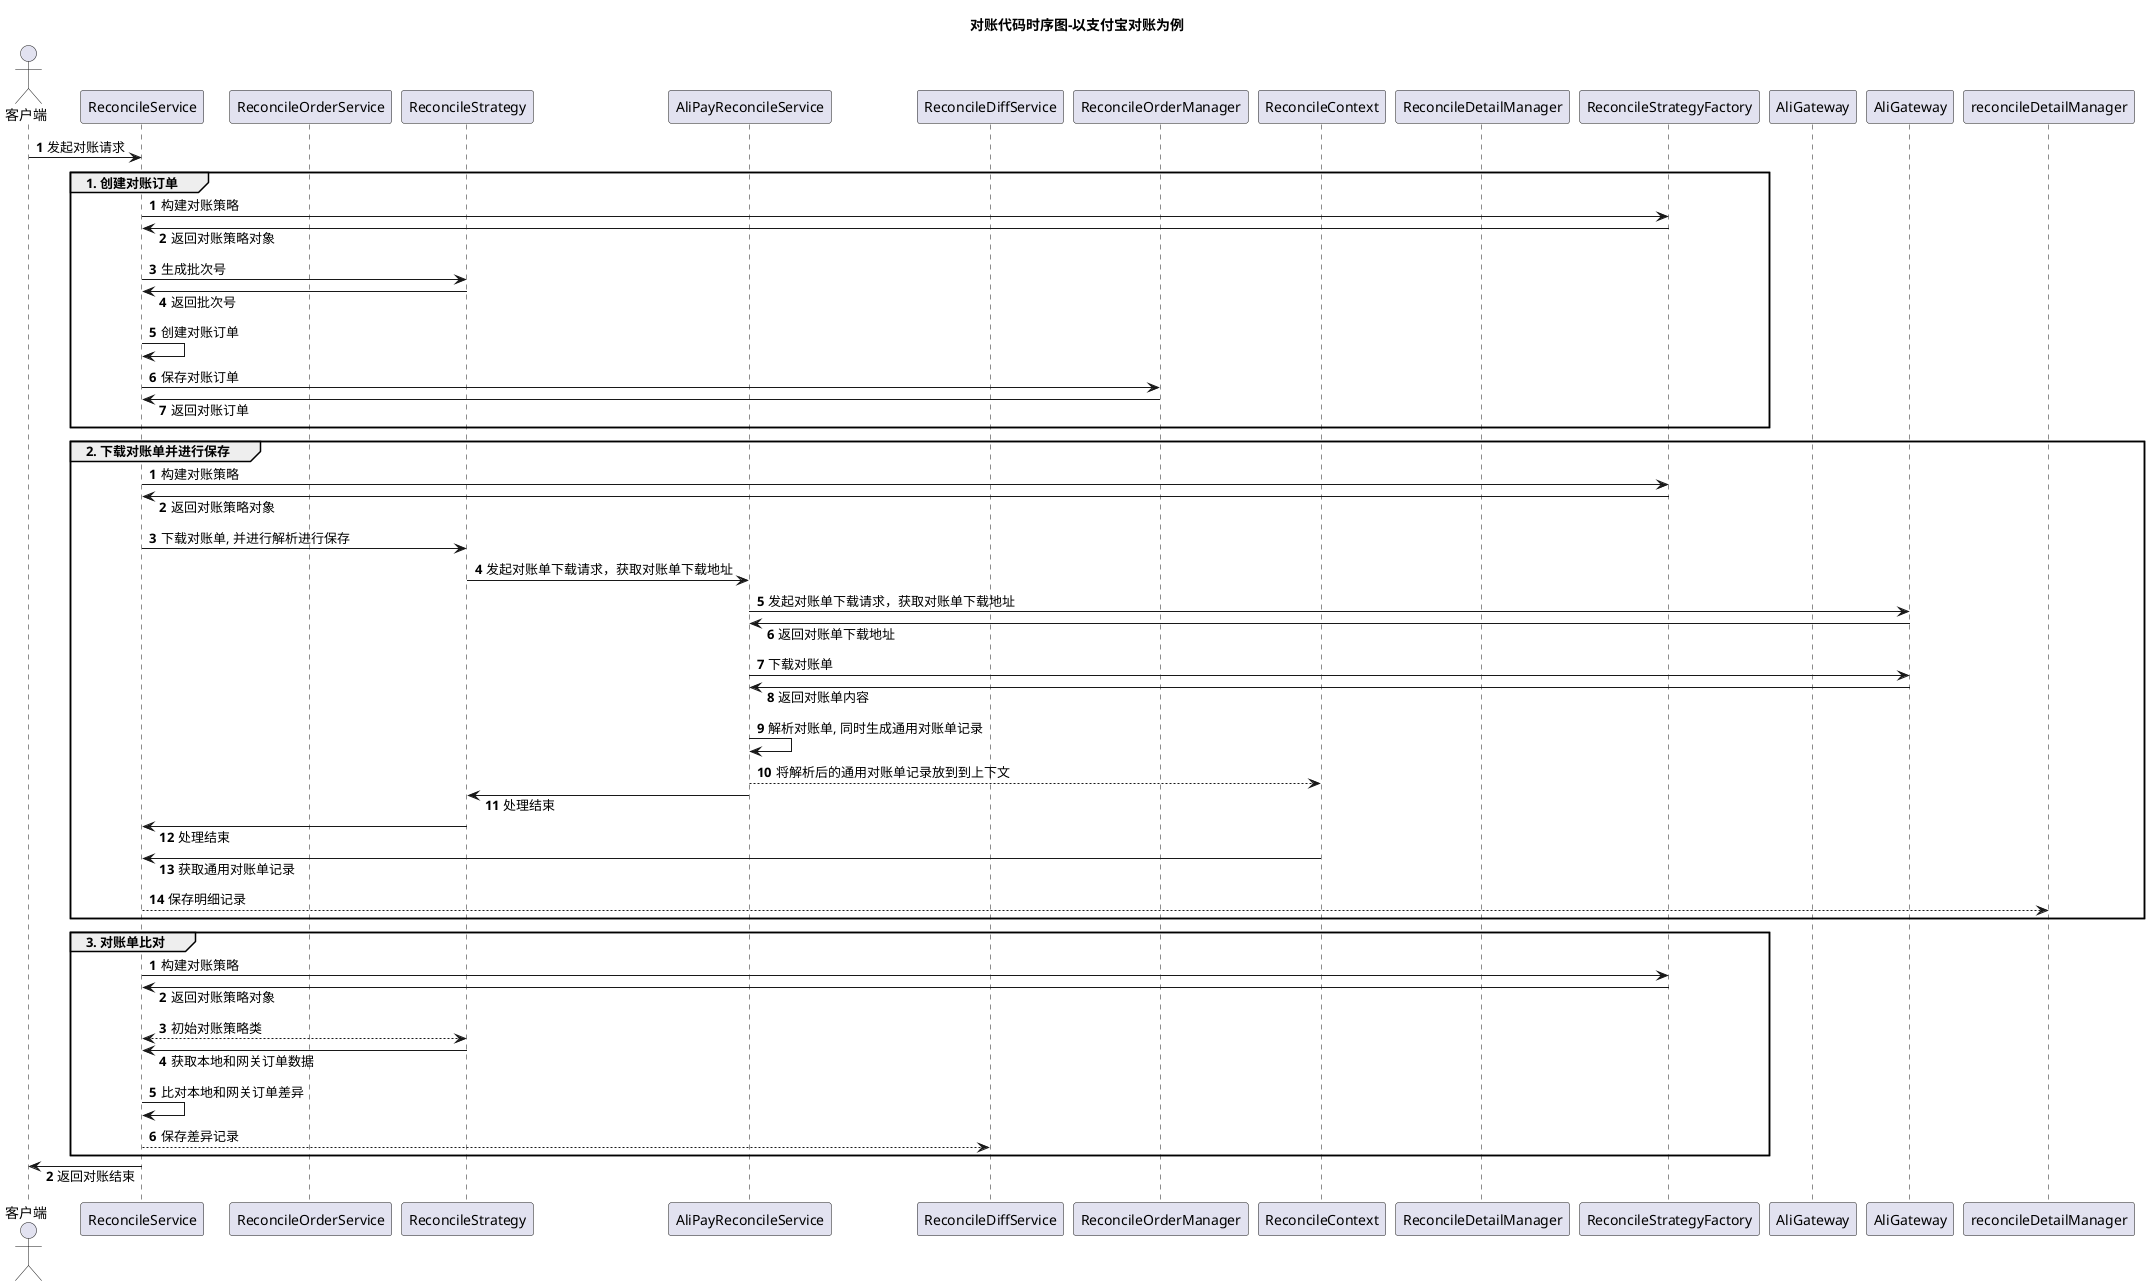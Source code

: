 @startuml

title  对账代码时序图-以支付宝对账为例

skinparam responseMessageBelowArrow true

actor       客户端       as Client
participant ReconcileService
participant ReconcileOrderService
participant ReconcileStrategy
participant AliPayReconcileService
participant ReconcileDiffService
participant ReconcileOrderManager
participant ReconcileContext
participant ReconcileDetailManager
participant ReconcileStrategyFactory
participant AliGateway as 支付宝网关

autonumber
Client -> ReconcileService: 发起对账请求

group 1. 创建对账订单
    autonumber 1
    ReconcileService -> ReconcileStrategyFactory: 构建对账策略
    ReconcileService <- ReconcileStrategyFactory: 返回对账策略对象
    ReconcileService -> ReconcileStrategy: 生成批次号
    ReconcileService <- ReconcileStrategy: 返回批次号
    ReconcileService -> ReconcileService: 创建对账订单
    ReconcileService -> ReconcileOrderManager: 保存对账订单
    ReconcileService <- ReconcileOrderManager: 返回对账订单
end

group 2. 下载对账单并进行保存
    autonumber 1
    ReconcileService -> ReconcileStrategyFactory: 构建对账策略
    ReconcileService <- ReconcileStrategyFactory: 返回对账策略对象
    ReconcileService -> ReconcileStrategy: 下载对账单, 并进行解析进行保存
    ReconcileStrategy -> AliPayReconcileService: 发起对账单下载请求，获取对账单下载地址
    AliPayReconcileService -> AliGateway: 发起对账单下载请求，获取对账单下载地址
    AliPayReconcileService <- AliGateway: 返回对账单下载地址
    AliPayReconcileService -> AliGateway: 下载对账单
    AliPayReconcileService <- AliGateway: 返回对账单内容
    AliPayReconcileService -> AliPayReconcileService: 解析对账单, 同时生成通用对账单记录
    AliPayReconcileService --> ReconcileContext: 将解析后的通用对账单记录放到到上下文
    ReconcileStrategy <- AliPayReconcileService: 处理结束
    ReconcileService <- ReconcileStrategy: 处理结束
    ReconcileService <- ReconcileContext: 获取通用对账单记录
    ReconcileService --> reconcileDetailManager: 保存明细记录
end

group 3. 对账单比对
    autonumber 1
    ReconcileService -> ReconcileStrategyFactory: 构建对账策略
    ReconcileService <- ReconcileStrategyFactory: 返回对账策略对象
    ReconcileService <--> ReconcileStrategy: 初始对账策略类
    ReconcileService <- ReconcileStrategy: 获取本地和网关订单数据
    ReconcileService -> ReconcileService: 比对本地和网关订单差异
    ReconcileService --> ReconcileDiffService: 保存差异记录

end
autonumber 2
Client <- ReconcileService: 返回对账结束

@enduml
